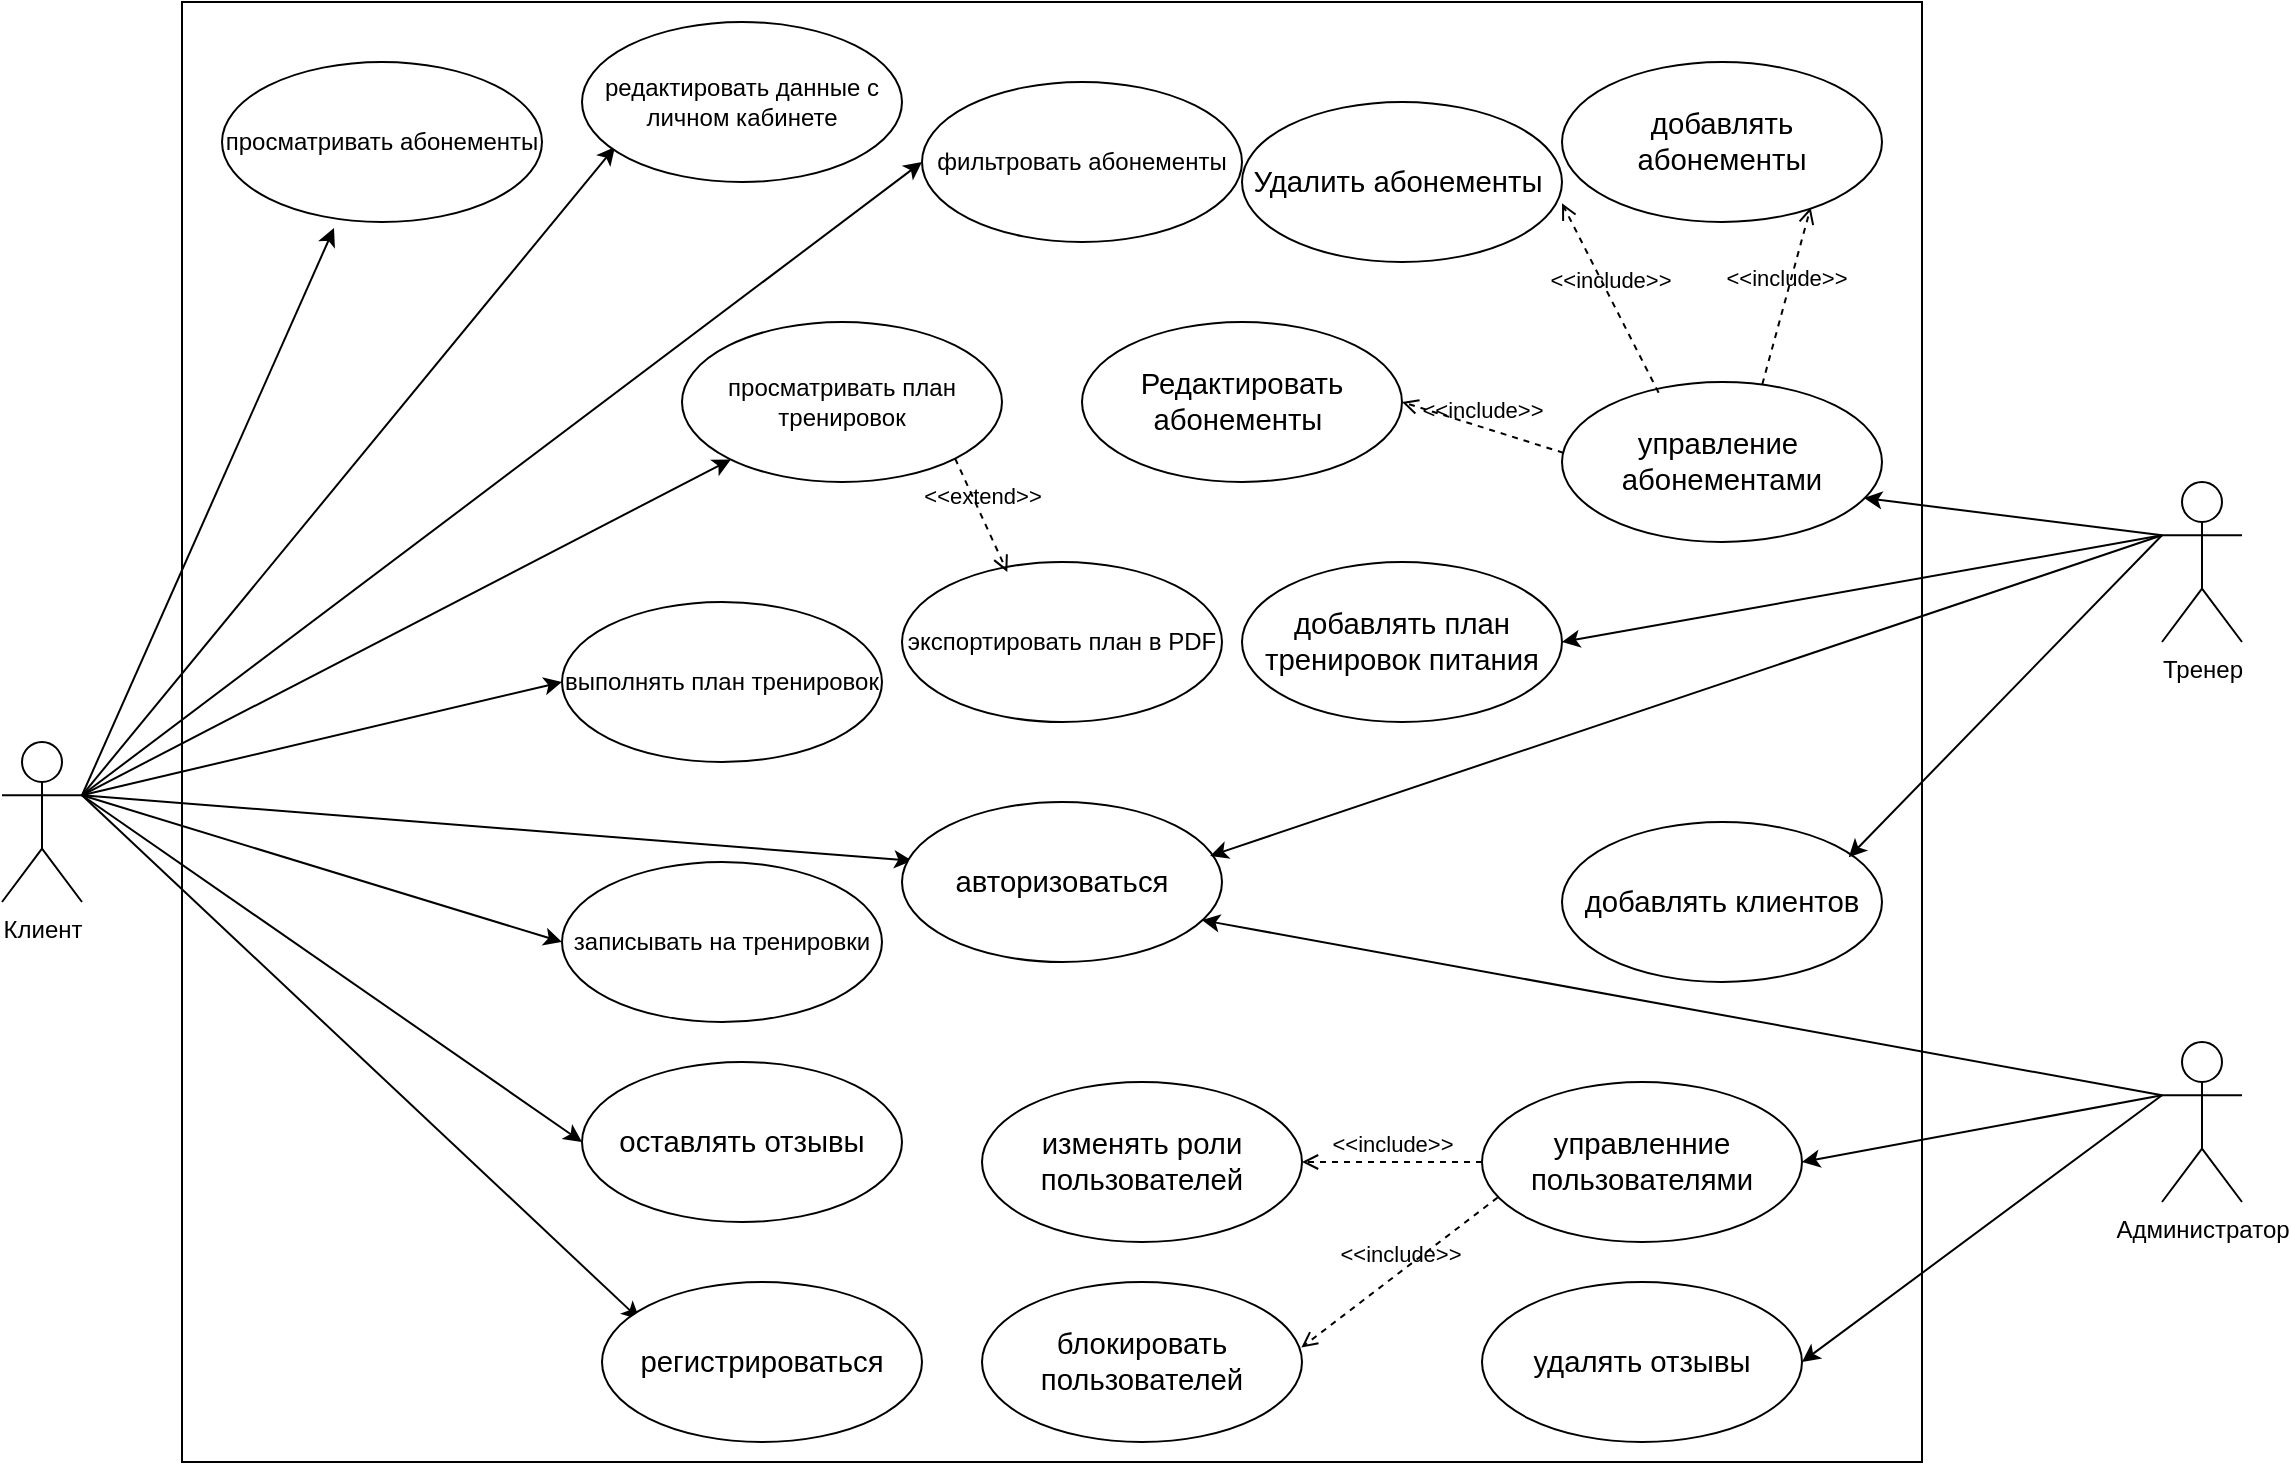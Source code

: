 <mxfile version="27.0.2" pages="4">
  <diagram name="использование" id="gU5_sWGHKWtG-pdAfn0e">
    <mxGraphModel dx="826" dy="-54" grid="1" gridSize="10" guides="1" tooltips="1" connect="1" arrows="1" fold="1" page="0" pageScale="1" pageWidth="827" pageHeight="1169" math="0" shadow="0">
      <root>
        <mxCell id="0" />
        <mxCell id="1" parent="0" />
        <mxCell id="9z4CYQN5zjKrBTdGZNif-77" value="" style="rounded=0;whiteSpace=wrap;html=1;fillColor=none;" parent="1" vertex="1">
          <mxGeometry x="830" y="880" width="870" height="730" as="geometry" />
        </mxCell>
        <mxCell id="9z4CYQN5zjKrBTdGZNif-24" style="rounded=0;orthogonalLoop=1;jettySize=auto;html=1;exitX=1;exitY=0.333;exitDx=0;exitDy=0;exitPerimeter=0;entryX=0.118;entryY=0.235;entryDx=0;entryDy=0;entryPerimeter=0;" parent="1" source="9z4CYQN5zjKrBTdGZNif-29" target="9z4CYQN5zjKrBTdGZNif-30" edge="1">
          <mxGeometry relative="1" as="geometry" />
        </mxCell>
        <mxCell id="9z4CYQN5zjKrBTdGZNif-25" style="edgeStyle=none;rounded=0;orthogonalLoop=1;jettySize=auto;html=1;exitX=1;exitY=0.333;exitDx=0;exitDy=0;exitPerimeter=0;entryX=0.032;entryY=0.367;entryDx=0;entryDy=0;entryPerimeter=0;" parent="1" source="9z4CYQN5zjKrBTdGZNif-29" target="9z4CYQN5zjKrBTdGZNif-31" edge="1">
          <mxGeometry relative="1" as="geometry" />
        </mxCell>
        <mxCell id="9z4CYQN5zjKrBTdGZNif-26" style="edgeStyle=none;rounded=0;orthogonalLoop=1;jettySize=auto;html=1;exitX=1;exitY=0.333;exitDx=0;exitDy=0;exitPerimeter=0;entryX=0;entryY=0.5;entryDx=0;entryDy=0;" parent="1" source="9z4CYQN5zjKrBTdGZNif-29" target="9z4CYQN5zjKrBTdGZNif-35" edge="1">
          <mxGeometry relative="1" as="geometry" />
        </mxCell>
        <mxCell id="9z4CYQN5zjKrBTdGZNif-27" style="edgeStyle=none;rounded=0;orthogonalLoop=1;jettySize=auto;html=1;exitX=1;exitY=0.333;exitDx=0;exitDy=0;exitPerimeter=0;entryX=0;entryY=0.5;entryDx=0;entryDy=0;" parent="1" source="9z4CYQN5zjKrBTdGZNif-29" target="9z4CYQN5zjKrBTdGZNif-34" edge="1">
          <mxGeometry relative="1" as="geometry" />
        </mxCell>
        <mxCell id="9z4CYQN5zjKrBTdGZNif-28" style="edgeStyle=none;rounded=0;orthogonalLoop=1;jettySize=auto;html=1;exitX=1;exitY=0.333;exitDx=0;exitDy=0;exitPerimeter=0;" parent="1" source="9z4CYQN5zjKrBTdGZNif-29" target="9z4CYQN5zjKrBTdGZNif-33" edge="1">
          <mxGeometry relative="1" as="geometry" />
        </mxCell>
        <mxCell id="9z4CYQN5zjKrBTdGZNif-29" value="Клиент" style="shape=umlActor;verticalLabelPosition=bottom;verticalAlign=top;html=1;outlineConnect=0;" parent="1" vertex="1">
          <mxGeometry x="740" y="1250" width="40" height="80" as="geometry" />
        </mxCell>
        <mxCell id="9z4CYQN5zjKrBTdGZNif-30" value="&lt;span style=&quot;font-size:11.0pt;line-height:&lt;br/&gt;107%;font-family:&amp;quot;Calibri&amp;quot;,sans-serif;mso-ascii-theme-font:minor-latin;&lt;br/&gt;mso-fareast-font-family:Calibri;mso-fareast-theme-font:minor-latin;mso-hansi-theme-font:&lt;br/&gt;minor-latin;mso-bidi-font-family:&amp;quot;Times New Roman&amp;quot;;mso-bidi-theme-font:minor-bidi;&lt;br/&gt;mso-font-kerning:0pt;mso-ligatures:none;mso-ansi-language:RU;mso-fareast-language:&lt;br/&gt;EN-US;mso-bidi-language:AR-SA&quot; lang=&quot;RU&quot;&gt;регистрироваться&lt;/span&gt;" style="ellipse;whiteSpace=wrap;html=1;" parent="1" vertex="1">
          <mxGeometry x="1040" y="1520" width="160" height="80" as="geometry" />
        </mxCell>
        <mxCell id="9z4CYQN5zjKrBTdGZNif-31" value="&lt;span style=&quot;font-size:11.0pt;line-height:&lt;br/&gt;107%;font-family:&amp;quot;Calibri&amp;quot;,sans-serif;mso-ascii-theme-font:minor-latin;&lt;br/&gt;mso-fareast-font-family:Calibri;mso-fareast-theme-font:minor-latin;mso-hansi-theme-font:&lt;br/&gt;minor-latin;mso-bidi-font-family:&amp;quot;Times New Roman&amp;quot;;mso-bidi-theme-font:minor-bidi;&lt;br/&gt;mso-font-kerning:0pt;mso-ligatures:none;mso-ansi-language:RU;mso-fareast-language:&lt;br/&gt;EN-US;mso-bidi-language:AR-SA&quot; lang=&quot;RU&quot;&gt;авторизоваться&lt;/span&gt;" style="ellipse;whiteSpace=wrap;html=1;" parent="1" vertex="1">
          <mxGeometry x="1190" y="1280" width="160" height="80" as="geometry" />
        </mxCell>
        <mxCell id="9z4CYQN5zjKrBTdGZNif-32" value="просматривать абонементы" style="ellipse;whiteSpace=wrap;html=1;" parent="1" vertex="1">
          <mxGeometry x="850" y="910" width="160" height="80" as="geometry" />
        </mxCell>
        <mxCell id="9z4CYQN5zjKrBTdGZNif-33" value="просматривать план тренировок" style="ellipse;whiteSpace=wrap;html=1;" parent="1" vertex="1">
          <mxGeometry x="1080" y="1040" width="160" height="80" as="geometry" />
        </mxCell>
        <mxCell id="9z4CYQN5zjKrBTdGZNif-34" value="выполнять план тренировок" style="ellipse;whiteSpace=wrap;html=1;" parent="1" vertex="1">
          <mxGeometry x="1020" y="1180" width="160" height="80" as="geometry" />
        </mxCell>
        <mxCell id="9z4CYQN5zjKrBTdGZNif-35" value="записывать на тренировки" style="ellipse;whiteSpace=wrap;html=1;" parent="1" vertex="1">
          <mxGeometry x="1020" y="1310" width="160" height="80" as="geometry" />
        </mxCell>
        <mxCell id="9z4CYQN5zjKrBTdGZNif-36" value="" style="edgeStyle=none;rounded=0;orthogonalLoop=1;jettySize=auto;html=1;exitX=1;exitY=0.333;exitDx=0;exitDy=0;exitPerimeter=0;entryX=0.35;entryY=1.038;entryDx=0;entryDy=0;entryPerimeter=0;" parent="1" source="9z4CYQN5zjKrBTdGZNif-29" target="9z4CYQN5zjKrBTdGZNif-32" edge="1">
          <mxGeometry relative="1" as="geometry">
            <mxPoint x="860" y="1147" as="sourcePoint" />
            <mxPoint x="1391" y="1060" as="targetPoint" />
          </mxGeometry>
        </mxCell>
        <mxCell id="9z4CYQN5zjKrBTdGZNif-40" style="edgeStyle=none;rounded=0;orthogonalLoop=1;jettySize=auto;html=1;exitX=1;exitY=0.333;exitDx=0;exitDy=0;exitPerimeter=0;entryX=0;entryY=0.5;entryDx=0;entryDy=0;" parent="1" source="9z4CYQN5zjKrBTdGZNif-29" target="9z4CYQN5zjKrBTdGZNif-44" edge="1">
          <mxGeometry relative="1" as="geometry">
            <mxPoint x="860" y="1147" as="sourcePoint" />
          </mxGeometry>
        </mxCell>
        <mxCell id="9z4CYQN5zjKrBTdGZNif-44" value="&lt;span style=&quot;font-size:11.0pt;line-height:&lt;br/&gt;107%;font-family:&amp;quot;Calibri&amp;quot;,sans-serif;mso-ascii-theme-font:minor-latin;&lt;br/&gt;mso-fareast-font-family:Calibri;mso-fareast-theme-font:minor-latin;mso-hansi-theme-font:&lt;br/&gt;minor-latin;mso-bidi-font-family:&amp;quot;Times New Roman&amp;quot;;mso-bidi-theme-font:minor-bidi;&lt;br/&gt;mso-font-kerning:0pt;mso-ligatures:none;mso-ansi-language:RU;mso-fareast-language:&lt;br/&gt;EN-US;mso-bidi-language:AR-SA&quot; lang=&quot;RU&quot;&gt;оставлять отзывы&lt;/span&gt;" style="ellipse;whiteSpace=wrap;html=1;" parent="1" vertex="1">
          <mxGeometry x="1030" y="1410" width="160" height="80" as="geometry" />
        </mxCell>
        <mxCell id="9z4CYQN5zjKrBTdGZNif-47" value="фильтровать абонементы" style="ellipse;whiteSpace=wrap;html=1;" parent="1" vertex="1">
          <mxGeometry x="1200" y="920" width="160" height="80" as="geometry" />
        </mxCell>
        <mxCell id="9z4CYQN5zjKrBTdGZNif-48" value="" style="edgeStyle=none;rounded=0;orthogonalLoop=1;jettySize=auto;html=1;entryX=0;entryY=0.5;entryDx=0;entryDy=0;exitX=1;exitY=0.333;exitDx=0;exitDy=0;exitPerimeter=0;" parent="1" source="9z4CYQN5zjKrBTdGZNif-29" target="9z4CYQN5zjKrBTdGZNif-47" edge="1">
          <mxGeometry relative="1" as="geometry">
            <mxPoint x="790" y="1110" as="sourcePoint" />
            <mxPoint x="1391" y="1060" as="targetPoint" />
          </mxGeometry>
        </mxCell>
        <mxCell id="9z4CYQN5zjKrBTdGZNif-52" value="" style="edgeStyle=none;rounded=0;orthogonalLoop=1;jettySize=auto;html=1;entryX=0.103;entryY=0.781;entryDx=0;entryDy=0;exitX=1;exitY=0.333;exitDx=0;exitDy=0;exitPerimeter=0;entryPerimeter=0;" parent="1" source="9z4CYQN5zjKrBTdGZNif-29" target="9z4CYQN5zjKrBTdGZNif-53" edge="1">
          <mxGeometry relative="1" as="geometry">
            <mxPoint x="790" y="1110" as="sourcePoint" />
            <mxPoint x="1180" y="1370" as="targetPoint" />
          </mxGeometry>
        </mxCell>
        <mxCell id="9z4CYQN5zjKrBTdGZNif-53" value="редактировать данные с личном кабинете" style="ellipse;whiteSpace=wrap;html=1;" parent="1" vertex="1">
          <mxGeometry x="1030" y="890" width="160" height="80" as="geometry" />
        </mxCell>
        <mxCell id="-gEA4kKyqDbF77y-FPu--26" style="rounded=0;orthogonalLoop=1;jettySize=auto;html=1;exitX=0;exitY=0.333;exitDx=0;exitDy=0;exitPerimeter=0;entryX=1;entryY=0.5;entryDx=0;entryDy=0;" parent="1" source="9z4CYQN5zjKrBTdGZNif-59" target="-gEA4kKyqDbF77y-FPu--25" edge="1">
          <mxGeometry relative="1" as="geometry" />
        </mxCell>
        <mxCell id="9z4CYQN5zjKrBTdGZNif-59" value="Администратор" style="shape=umlActor;verticalLabelPosition=bottom;verticalAlign=top;html=1;outlineConnect=0;" parent="1" vertex="1">
          <mxGeometry x="1820" y="1400" width="40" height="80" as="geometry" />
        </mxCell>
        <mxCell id="9z4CYQN5zjKrBTdGZNif-62" value="&lt;font face=&quot;Calibri, sans-serif&quot;&gt;&lt;span style=&quot;font-size: 14.667px;&quot;&gt;блокировать пользователей&lt;/span&gt;&lt;/font&gt;" style="ellipse;whiteSpace=wrap;html=1;" parent="1" vertex="1">
          <mxGeometry x="1230" y="1520" width="160" height="80" as="geometry" />
        </mxCell>
        <mxCell id="9z4CYQN5zjKrBTdGZNif-75" style="rounded=0;orthogonalLoop=1;jettySize=auto;html=1;exitX=0;exitY=0.333;exitDx=0;exitDy=0;exitPerimeter=0;entryX=1;entryY=0.5;entryDx=0;entryDy=0;" parent="1" source="9z4CYQN5zjKrBTdGZNif-59" target="9z4CYQN5zjKrBTdGZNif-76" edge="1">
          <mxGeometry relative="1" as="geometry">
            <mxPoint x="530" y="1567" as="sourcePoint" />
          </mxGeometry>
        </mxCell>
        <mxCell id="9z4CYQN5zjKrBTdGZNif-76" value="&lt;font face=&quot;Calibri, sans-serif&quot;&gt;&lt;span style=&quot;font-size: 14.667px;&quot;&gt;удалять отзывы&lt;/span&gt;&lt;/font&gt;" style="ellipse;whiteSpace=wrap;html=1;" parent="1" vertex="1">
          <mxGeometry x="1480" y="1520" width="160" height="80" as="geometry" />
        </mxCell>
        <mxCell id="9z4CYQN5zjKrBTdGZNif-93" value="Тренер" style="shape=umlActor;verticalLabelPosition=bottom;verticalAlign=top;html=1;outlineConnect=0;" parent="1" vertex="1">
          <mxGeometry x="1820" y="1120" width="40" height="80" as="geometry" />
        </mxCell>
        <mxCell id="9z4CYQN5zjKrBTdGZNif-94" value="&lt;span style=&quot;font-size:11.0pt;line-height:&lt;br/&gt;107%;font-family:&amp;quot;Calibri&amp;quot;,sans-serif;mso-ascii-theme-font:minor-latin;&lt;br/&gt;mso-fareast-font-family:Calibri;mso-fareast-theme-font:minor-latin;mso-hansi-theme-font:&lt;br/&gt;minor-latin;mso-bidi-font-family:&amp;quot;Times New Roman&amp;quot;;mso-bidi-theme-font:minor-bidi;&lt;br/&gt;background:yellow;mso-highlight:yellow;mso-font-kerning:0pt;mso-ligatures:none;&lt;br/&gt;mso-ansi-language:RU;mso-fareast-language:EN-US;mso-bidi-language:AR-SA&quot; lang=&quot;RU&quot;&gt;Редактировать абонементы&amp;nbsp;&lt;/span&gt;" style="ellipse;whiteSpace=wrap;html=1;" parent="1" vertex="1">
          <mxGeometry x="1280" y="1040" width="160" height="80" as="geometry" />
        </mxCell>
        <mxCell id="9z4CYQN5zjKrBTdGZNif-95" value="&lt;font face=&quot;Calibri, sans-serif&quot;&gt;&lt;span style=&quot;font-size: 14.667px;&quot;&gt;добавлять абонементы&lt;/span&gt;&lt;/font&gt;" style="ellipse;whiteSpace=wrap;html=1;" parent="1" vertex="1">
          <mxGeometry x="1520" y="910" width="160" height="80" as="geometry" />
        </mxCell>
        <mxCell id="9z4CYQN5zjKrBTdGZNif-96" value="&lt;font face=&quot;Calibri, sans-serif&quot;&gt;&lt;span style=&quot;font-size: 14.667px;&quot;&gt;добавлять план тренировок питания&lt;/span&gt;&lt;/font&gt;" style="ellipse;whiteSpace=wrap;html=1;" parent="1" vertex="1">
          <mxGeometry x="1360" y="1160" width="160" height="80" as="geometry" />
        </mxCell>
        <mxCell id="9z4CYQN5zjKrBTdGZNif-98" value="&lt;font face=&quot;Calibri, sans-serif&quot;&gt;&lt;span style=&quot;font-size: 14.667px;&quot;&gt;Удалить абонементы&amp;nbsp;&lt;/span&gt;&lt;/font&gt;" style="ellipse;whiteSpace=wrap;html=1;" parent="1" vertex="1">
          <mxGeometry x="1360" y="930" width="160" height="80" as="geometry" />
        </mxCell>
        <mxCell id="9z4CYQN5zjKrBTdGZNif-100" style="rounded=0;orthogonalLoop=1;jettySize=auto;html=1;exitX=0;exitY=0.333;exitDx=0;exitDy=0;exitPerimeter=0;entryX=1;entryY=0.5;entryDx=0;entryDy=0;" parent="1" source="9z4CYQN5zjKrBTdGZNif-93" target="9z4CYQN5zjKrBTdGZNif-96" edge="1">
          <mxGeometry relative="1" as="geometry">
            <mxPoint x="560" y="1337" as="sourcePoint" />
          </mxGeometry>
        </mxCell>
        <mxCell id="9z4CYQN5zjKrBTdGZNif-101" value="&lt;font face=&quot;Calibri, sans-serif&quot;&gt;&lt;span style=&quot;font-size: 14.667px;&quot;&gt;добавлять клиентов&lt;/span&gt;&lt;/font&gt;" style="ellipse;whiteSpace=wrap;html=1;" parent="1" vertex="1">
          <mxGeometry x="1520" y="1290" width="160" height="80" as="geometry" />
        </mxCell>
        <mxCell id="9z4CYQN5zjKrBTdGZNif-102" style="rounded=0;orthogonalLoop=1;jettySize=auto;html=1;entryX=0.963;entryY=0.337;entryDx=0;entryDy=0;entryPerimeter=0;exitX=0;exitY=0.333;exitDx=0;exitDy=0;exitPerimeter=0;" parent="1" source="9z4CYQN5zjKrBTdGZNif-93" target="9z4CYQN5zjKrBTdGZNif-31" edge="1">
          <mxGeometry relative="1" as="geometry">
            <mxPoint x="1560" y="1290" as="sourcePoint" />
            <mxPoint x="1450" y="1323" as="targetPoint" />
          </mxGeometry>
        </mxCell>
        <mxCell id="-gEA4kKyqDbF77y-FPu--6" value="&lt;font face=&quot;Calibri, sans-serif&quot;&gt;&lt;span style=&quot;font-size: 14.667px;&quot;&gt;управление&amp;nbsp;&lt;/span&gt;&lt;/font&gt;&lt;div&gt;&lt;font face=&quot;Calibri, sans-serif&quot;&gt;&lt;span style=&quot;font-size: 14.667px;&quot;&gt;абонементами&lt;/span&gt;&lt;/font&gt;&lt;/div&gt;" style="ellipse;whiteSpace=wrap;html=1;" parent="1" vertex="1">
          <mxGeometry x="1520" y="1070" width="160" height="80" as="geometry" />
        </mxCell>
        <mxCell id="-gEA4kKyqDbF77y-FPu--19" value="&amp;lt;&amp;lt;include&amp;gt;&amp;gt;" style="html=1;verticalAlign=bottom;labelBackgroundColor=none;endArrow=open;endFill=0;dashed=1;rounded=0;exitX=0.626;exitY=0.014;exitDx=0;exitDy=0;entryX=0.777;entryY=0.91;entryDx=0;entryDy=0;entryPerimeter=0;exitPerimeter=0;" parent="1" source="-gEA4kKyqDbF77y-FPu--6" target="9z4CYQN5zjKrBTdGZNif-95" edge="1">
          <mxGeometry width="160" relative="1" as="geometry">
            <mxPoint x="1430" y="1030" as="sourcePoint" />
            <mxPoint x="1590" y="1030" as="targetPoint" />
          </mxGeometry>
        </mxCell>
        <mxCell id="-gEA4kKyqDbF77y-FPu--20" value="&amp;lt;&amp;lt;include&amp;gt;&amp;gt;" style="html=1;verticalAlign=bottom;labelBackgroundColor=none;endArrow=open;endFill=0;dashed=1;rounded=0;exitX=0.302;exitY=0.067;exitDx=0;exitDy=0;entryX=1;entryY=0.633;entryDx=0;entryDy=0;entryPerimeter=0;exitPerimeter=0;" parent="1" source="-gEA4kKyqDbF77y-FPu--6" target="9z4CYQN5zjKrBTdGZNif-98" edge="1">
          <mxGeometry width="160" relative="1" as="geometry">
            <mxPoint x="1529" y="1099" as="sourcePoint" />
            <mxPoint x="1430" y="1020" as="targetPoint" />
          </mxGeometry>
        </mxCell>
        <mxCell id="-gEA4kKyqDbF77y-FPu--21" value="&amp;lt;&amp;lt;include&amp;gt;&amp;gt;" style="html=1;verticalAlign=bottom;labelBackgroundColor=none;endArrow=open;endFill=0;dashed=1;rounded=0;exitX=0.005;exitY=0.443;exitDx=0;exitDy=0;entryX=1;entryY=0.5;entryDx=0;entryDy=0;exitPerimeter=0;" parent="1" source="-gEA4kKyqDbF77y-FPu--6" target="9z4CYQN5zjKrBTdGZNif-94" edge="1">
          <mxGeometry width="160" relative="1" as="geometry">
            <mxPoint x="1532" y="1113" as="sourcePoint" />
            <mxPoint x="1390" y="1061" as="targetPoint" />
          </mxGeometry>
        </mxCell>
        <mxCell id="-gEA4kKyqDbF77y-FPu--22" style="rounded=0;orthogonalLoop=1;jettySize=auto;html=1;exitX=0;exitY=0.333;exitDx=0;exitDy=0;exitPerimeter=0;entryX=0.944;entryY=0.725;entryDx=0;entryDy=0;entryPerimeter=0;" parent="1" source="9z4CYQN5zjKrBTdGZNif-93" target="-gEA4kKyqDbF77y-FPu--6" edge="1">
          <mxGeometry relative="1" as="geometry" />
        </mxCell>
        <mxCell id="-gEA4kKyqDbF77y-FPu--23" style="rounded=0;orthogonalLoop=1;jettySize=auto;html=1;exitX=0;exitY=0.333;exitDx=0;exitDy=0;exitPerimeter=0;entryX=0.896;entryY=0.221;entryDx=0;entryDy=0;entryPerimeter=0;" parent="1" source="9z4CYQN5zjKrBTdGZNif-93" target="9z4CYQN5zjKrBTdGZNif-101" edge="1">
          <mxGeometry relative="1" as="geometry" />
        </mxCell>
        <mxCell id="-gEA4kKyqDbF77y-FPu--24" style="rounded=0;orthogonalLoop=1;jettySize=auto;html=1;exitX=0;exitY=0.333;exitDx=0;exitDy=0;exitPerimeter=0;entryX=0.937;entryY=0.738;entryDx=0;entryDy=0;entryPerimeter=0;" parent="1" source="9z4CYQN5zjKrBTdGZNif-59" target="9z4CYQN5zjKrBTdGZNif-31" edge="1">
          <mxGeometry relative="1" as="geometry" />
        </mxCell>
        <mxCell id="-gEA4kKyqDbF77y-FPu--25" value="&lt;font face=&quot;Calibri, sans-serif&quot;&gt;&lt;span style=&quot;font-size: 14.667px;&quot;&gt;управленние пользователями&lt;/span&gt;&lt;/font&gt;" style="ellipse;whiteSpace=wrap;html=1;" parent="1" vertex="1">
          <mxGeometry x="1480" y="1420" width="160" height="80" as="geometry" />
        </mxCell>
        <mxCell id="-gEA4kKyqDbF77y-FPu--28" value="&lt;font face=&quot;Calibri, sans-serif&quot;&gt;&lt;span style=&quot;font-size: 14.667px;&quot;&gt;изменять роли пользователей&lt;/span&gt;&lt;/font&gt;" style="ellipse;whiteSpace=wrap;html=1;" parent="1" vertex="1">
          <mxGeometry x="1230" y="1420" width="160" height="80" as="geometry" />
        </mxCell>
        <mxCell id="-gEA4kKyqDbF77y-FPu--30" value="&amp;lt;&amp;lt;include&amp;gt;&amp;gt;" style="html=1;verticalAlign=bottom;labelBackgroundColor=none;endArrow=open;endFill=0;dashed=1;rounded=0;exitX=0;exitY=0.5;exitDx=0;exitDy=0;entryX=1;entryY=0.5;entryDx=0;entryDy=0;" parent="1" source="-gEA4kKyqDbF77y-FPu--25" target="-gEA4kKyqDbF77y-FPu--28" edge="1">
          <mxGeometry width="160" relative="1" as="geometry">
            <mxPoint x="1450" y="1420" as="sourcePoint" />
            <mxPoint x="1610" y="1420" as="targetPoint" />
          </mxGeometry>
        </mxCell>
        <mxCell id="-gEA4kKyqDbF77y-FPu--31" value="&amp;lt;&amp;lt;include&amp;gt;&amp;gt;" style="html=1;verticalAlign=bottom;labelBackgroundColor=none;endArrow=open;endFill=0;dashed=1;rounded=0;entryX=0.998;entryY=0.41;entryDx=0;entryDy=0;entryPerimeter=0;exitX=0.049;exitY=0.722;exitDx=0;exitDy=0;exitPerimeter=0;" parent="1" source="-gEA4kKyqDbF77y-FPu--25" target="9z4CYQN5zjKrBTdGZNif-62" edge="1">
          <mxGeometry width="160" relative="1" as="geometry">
            <mxPoint x="1450" y="1420" as="sourcePoint" />
            <mxPoint x="1610" y="1420" as="targetPoint" />
          </mxGeometry>
        </mxCell>
        <mxCell id="-gEA4kKyqDbF77y-FPu--33" value="экспортировать план в PDF" style="ellipse;whiteSpace=wrap;html=1;" parent="1" vertex="1">
          <mxGeometry x="1190" y="1160" width="160" height="80" as="geometry" />
        </mxCell>
        <mxCell id="-gEA4kKyqDbF77y-FPu--34" value="&amp;lt;&amp;lt;extend&amp;gt;&amp;gt;" style="html=1;verticalAlign=bottom;labelBackgroundColor=none;endArrow=open;endFill=0;dashed=1;rounded=0;entryX=0.329;entryY=0.062;entryDx=0;entryDy=0;exitX=1;exitY=1;exitDx=0;exitDy=0;entryPerimeter=0;" parent="1" source="9z4CYQN5zjKrBTdGZNif-33" target="-gEA4kKyqDbF77y-FPu--33" edge="1">
          <mxGeometry width="160" relative="1" as="geometry">
            <mxPoint x="1130" y="1040" as="sourcePoint" />
            <mxPoint x="1290" y="1040" as="targetPoint" />
          </mxGeometry>
        </mxCell>
      </root>
    </mxGraphModel>
  </diagram>
  <diagram id="6IVXUTwrtnkHxcC4hNy8" name="классов ViewModel">
    <mxGraphModel dx="903" dy="-807" grid="0" gridSize="10" guides="1" tooltips="1" connect="1" arrows="1" fold="1" page="0" pageScale="1" pageWidth="827" pageHeight="1169" math="0" shadow="0">
      <root>
        <mxCell id="0" />
        <mxCell id="1" parent="0" />
        <mxCell id="cJg6R2QU0ELoJR-tyn92-19" value="AddSubscriptionVM" style="swimlane;fontStyle=1;align=center;verticalAlign=top;childLayout=stackLayout;horizontal=1;startSize=26;horizontalStack=0;resizeParent=1;resizeLast=0;collapsible=1;marginBottom=0;rounded=0;shadow=0;strokeWidth=1;" parent="1" vertex="1">
          <mxGeometry x="648" y="2154" width="291" height="240" as="geometry">
            <mxRectangle x="230" y="140" width="160" height="26" as="alternateBounds" />
          </mxGeometry>
        </mxCell>
        <mxCell id="cJg6R2QU0ELoJR-tyn92-20" value="- _name: string&#xa;- _description: string&#xa;- _price: string&#xa;- _imagePath: string&#xa;- _duration: string&#xa;- _subscriptionType: string&#xa;- _subscriptionService: SubscriptionService&#xa;- _disposed: bool" style="text;align=left;verticalAlign=top;spacingLeft=4;spacingRight=4;overflow=hidden;rotatable=0;points=[[0,0.5],[1,0.5]];portConstraint=eastwest;rounded=0;shadow=0;html=0;" parent="cJg6R2QU0ELoJR-tyn92-19" vertex="1">
          <mxGeometry y="26" width="291" height="128" as="geometry" />
        </mxCell>
        <mxCell id="cJg6R2QU0ELoJR-tyn92-21" value="- AddSubscriptionVM()&#xa;- CanExecuteSaveCommand(): bool&#xa;- ExecuteSaveCommand()&#xa;- ExecuteCancelCommand()&#xa;- ExecuteSelectImageCommand()" style="text;align=left;verticalAlign=top;spacingLeft=4;spacingRight=4;overflow=hidden;rotatable=0;points=[[0,0.5],[1,0.5]];portConstraint=eastwest;rounded=0;shadow=0;html=0;" parent="cJg6R2QU0ELoJR-tyn92-19" vertex="1">
          <mxGeometry y="154" width="291" height="83" as="geometry" />
        </mxCell>
        <mxCell id="cJg6R2QU0ELoJR-tyn92-41" value="" style="endArrow=none;html=1;rounded=0;entryX=0.996;entryY=0.995;entryDx=0;entryDy=0;entryPerimeter=0;exitX=-0.001;exitY=0.996;exitDx=0;exitDy=0;exitPerimeter=0;" parent="cJg6R2QU0ELoJR-tyn92-19" source="cJg6R2QU0ELoJR-tyn92-20" target="cJg6R2QU0ELoJR-tyn92-20" edge="1">
          <mxGeometry width="50" height="50" relative="1" as="geometry">
            <mxPoint x="2" y="388" as="sourcePoint" />
            <mxPoint x="292" y="389" as="targetPoint" />
          </mxGeometry>
        </mxCell>
        <mxCell id="hnAyJhJV90OyA6ZswWrU-1" value="AdminPanelViewModel" style="swimlane;fontStyle=1;align=center;verticalAlign=top;childLayout=stackLayout;horizontal=1;startSize=26;horizontalStack=0;resizeParent=1;resizeLast=0;collapsible=1;marginBottom=0;rounded=0;shadow=0;strokeWidth=1;" parent="1" vertex="1">
          <mxGeometry x="650" y="1832" width="291" height="311" as="geometry">
            <mxRectangle x="230" y="140" width="160" height="26" as="alternateBounds" />
          </mxGeometry>
        </mxCell>
        <mxCell id="hnAyJhJV90OyA6ZswWrU-2" value="- _context: AppDbContext&#xa;- _userService: UserService&#xa;- _backupService: DatabaseBackupService&#xa;- _isLoading: bool&#xa;- _usersTable: ObservableCollection&lt;User&gt;&#xa;- _selectedUser: User" style="text;align=left;verticalAlign=top;spacingLeft=4;spacingRight=4;overflow=hidden;rotatable=0;points=[[0,0.5],[1,0.5]];portConstraint=eastwest;rounded=0;shadow=0;html=0;" parent="hnAyJhJV90OyA6ZswWrU-1" vertex="1">
          <mxGeometry y="26" width="291" height="100" as="geometry" />
        </mxCell>
        <mxCell id="hnAyJhJV90OyA6ZswWrU-3" value="- AdminPanelViewModel()&#xa;- ExecuteExportToJsonCommand()&#xa;- ExecuteRefreshCommand()&#xa;- ChangeUserRole(user: User): bool&#xa;- ExecuteBlockUserCommand()&#xa;- ExecuteDeleteUserCommand()&#xa;- ExecuteAddUserCommand()&#xa;- LoadUsersData()&#xa;- IsLoginUnique(login: string): bool&#xa;- IsEmailUnique(email: string): bool&#xa;- SaveUserChanges(user: User): bool&#xa;- GetCurrentUser(): User" style="text;align=left;verticalAlign=top;spacingLeft=4;spacingRight=4;overflow=hidden;rotatable=0;points=[[0,0.5],[1,0.5]];portConstraint=eastwest;rounded=0;shadow=0;html=0;" parent="hnAyJhJV90OyA6ZswWrU-1" vertex="1">
          <mxGeometry y="126" width="291" height="185" as="geometry" />
        </mxCell>
        <mxCell id="hnAyJhJV90OyA6ZswWrU-4" value="" style="endArrow=none;html=1;rounded=0;entryX=0.996;entryY=0.995;entryDx=0;entryDy=0;entryPerimeter=0;exitX=-0.001;exitY=0.996;exitDx=0;exitDy=0;exitPerimeter=0;" parent="hnAyJhJV90OyA6ZswWrU-1" source="hnAyJhJV90OyA6ZswWrU-2" target="hnAyJhJV90OyA6ZswWrU-2" edge="1">
          <mxGeometry width="50" height="50" relative="1" as="geometry">
            <mxPoint x="2" y="388" as="sourcePoint" />
            <mxPoint x="292" y="389" as="targetPoint" />
          </mxGeometry>
        </mxCell>
        <mxCell id="hnAyJhJV90OyA6ZswWrU-5" value="ClientPlansDetailsViewModel" style="swimlane;fontStyle=1;align=center;verticalAlign=top;childLayout=stackLayout;horizontal=1;startSize=26;horizontalStack=0;resizeParent=1;resizeLast=0;collapsible=1;marginBottom=0;rounded=0;shadow=0;strokeWidth=1;" parent="1" vertex="1">
          <mxGeometry x="955" y="1832" width="295" height="662" as="geometry">
            <mxRectangle x="230" y="140" width="160" height="26" as="alternateBounds" />
          </mxGeometry>
        </mxCell>
        <mxCell id="hnAyJhJV90OyA6ZswWrU-6" value="- _workoutPlanService: WorkoutPlanService&#xa;- _nutritionPlanService: NutritionPlanService&#xa;- _userService: UserService&#xa;- _client: User&#xa;- _workoutPlans: ObservableCollection&lt;WorkoutPlan&gt;&#xa;- _nutritionPlans: ObservableCollection&lt;NutritionPlan&gt;&#xa;- _selectedWorkoutPlan: WorkoutPlan&#xa;- _selectedNutritionPlan: NutritionPlan&#xa;- _isLoading: bool&#xa;- _selectedTabIndex: int&#xa;- _newNutritionPlanTitle: string&#xa;- _newNutritionPlanDescription: string&#xa;- _newNutritionPlanStartDate: DateTime&#xa;- _newNutritionPlanEndDate: DateTime&#xa;- _newWorkoutPlanTitle: string&#xa;- _newWorkoutPlanDescription: string&#xa;- _newWorkoutPlanStartDate: DateTime&#xa;- _newWorkoutPlanEndDate: DateTime&#xa;- _isNutritionPlanEditMode: bool&#xa;- _isEditingExistingNutritionPlan: bool&#xa;- _isWorkoutPlanEditMode: bool&#xa;- _isEditingExistingWorkoutPlan: bool&#xa;- _currentDate: DateTime" style="text;align=left;verticalAlign=top;spacingLeft=4;spacingRight=4;overflow=hidden;rotatable=0;points=[[0,0.5],[1,0.5]];portConstraint=eastwest;rounded=0;shadow=0;html=0;" parent="hnAyJhJV90OyA6ZswWrU-5" vertex="1">
          <mxGeometry y="26" width="295" height="340" as="geometry" />
        </mxCell>
        <mxCell id="hnAyJhJV90OyA6ZswWrU-7" value="- ClientPlansDetailsViewModel(client: User)&#xa;- ResetNewNutritionPlanFields()&#xa;- ExecuteAddNutritionPlan()&#xa;- ExecuteEditNutritionPlan()&#xa;- ExecuteDeleteNutritionPlan()&#xa;- ExecuteSaveNutritionPlan()&#xa;- ExecuteCancelNutritionPlanEdit()&#xa;- CanExecuteEditNutritionPlan(): bool&#xa;- CanExecuteDeleteNutritionPlan(): bool&#xa;- CanExecuteSaveNutritionPlan(): bool&#xa;- LoadClientPlans()&#xa;- ExecuteAddWorkoutPlan()&#xa;- ExecuteEditWorkoutPlan()&#xa;- ExecuteDeleteWorkoutPlan()&#xa;- ExecuteSaveWorkoutPlan()&#xa;- ExecuteCancelWorkoutPlanEdit()&#xa;- CanExecuteEditWorkoutPlan(): bool&#xa;- CanExecuteDeleteWorkoutPlan(): bool&#xa;- CanExecuteSaveWorkoutPlan(): bool&#xa;- ResetNewWorkoutPlanFields()" style="text;align=left;verticalAlign=top;spacingLeft=4;spacingRight=4;overflow=hidden;rotatable=0;points=[[0,0.5],[1,0.5]];portConstraint=eastwest;rounded=0;shadow=0;html=0;" parent="hnAyJhJV90OyA6ZswWrU-5" vertex="1">
          <mxGeometry y="366" width="295" height="293" as="geometry" />
        </mxCell>
        <mxCell id="hnAyJhJV90OyA6ZswWrU-8" value="" style="endArrow=none;html=1;rounded=0;entryX=0.996;entryY=0.995;entryDx=0;entryDy=0;entryPerimeter=0;exitX=-0.001;exitY=0.996;exitDx=0;exitDy=0;exitPerimeter=0;" parent="hnAyJhJV90OyA6ZswWrU-5" source="hnAyJhJV90OyA6ZswWrU-6" target="hnAyJhJV90OyA6ZswWrU-6" edge="1">
          <mxGeometry width="50" height="50" relative="1" as="geometry">
            <mxPoint x="2" y="388" as="sourcePoint" />
            <mxPoint x="292" y="389" as="targetPoint" />
          </mxGeometry>
        </mxCell>
        <mxCell id="hnAyJhJV90OyA6ZswWrU-9" value="CoachClientsViewModel" style="swimlane;fontStyle=1;align=center;verticalAlign=top;childLayout=stackLayout;horizontal=1;startSize=26;horizontalStack=0;resizeParent=1;resizeLast=0;collapsible=1;marginBottom=0;rounded=0;shadow=0;strokeWidth=1;" parent="1" vertex="1">
          <mxGeometry x="1288" y="1832" width="291" height="374" as="geometry">
            <mxRectangle x="230" y="140" width="160" height="26" as="alternateBounds" />
          </mxGeometry>
        </mxCell>
        <mxCell id="hnAyJhJV90OyA6ZswWrU-10" value="- _userService: UserService&#xa;- _coachClientService: CoachClientService&#xa;- _currentCoach: User&#xa;- _clients: ObservableCollection&lt;User&gt;&#xa;- _availableClients: ObservableCollection&lt;User&gt;&#xa;- _selectedClient: User&#xa;- _selectedAvailableClient: User&#xa;- _selectedTabIndex: int&#xa;- _clientAssignmentDates: Dictionary&lt;int, DateTime&gt;&#xa;- _currentSortType: SortType" style="text;align=left;verticalAlign=top;spacingLeft=4;spacingRight=4;overflow=hidden;rotatable=0;points=[[0,0.5],[1,0.5]];portConstraint=eastwest;rounded=0;shadow=0;html=0;" parent="hnAyJhJV90OyA6ZswWrU-9" vertex="1">
          <mxGeometry y="26" width="291" height="160" as="geometry" />
        </mxCell>
        <mxCell id="hnAyJhJV90OyA6ZswWrU-11" value="- CoachClientsViewModel(coach: User)&#xa;- LoadClients()&#xa;- SortClients(clients: List&lt;User&gt;): List&lt;User&gt;&#xa;- SortClientsList(sortType: SortType)&#xa;- LoadAvailableClients()&#xa;- AddClientToCoach(client: User)&#xa;- RemoveClientFromCoach(client: User)&#xa;- ExecuteAddWorkoutPlan()&#xa;- ExecuteEditWorkoutPlan()&#xa;- ExecuteDeleteWorkoutPlan()&#xa;- ExecuteSaveWorkoutPlan()&#xa;- ExecuteCancelWorkoutPlanEdit()" style="text;align=left;verticalAlign=top;spacingLeft=4;spacingRight=4;overflow=hidden;rotatable=0;points=[[0,0.5],[1,0.5]];portConstraint=eastwest;rounded=0;shadow=0;html=0;" parent="hnAyJhJV90OyA6ZswWrU-9" vertex="1">
          <mxGeometry y="186" width="291" height="185" as="geometry" />
        </mxCell>
        <mxCell id="hnAyJhJV90OyA6ZswWrU-12" value="" style="endArrow=none;html=1;rounded=0;entryX=0.996;entryY=0.995;entryDx=0;entryDy=0;entryPerimeter=0;exitX=-0.001;exitY=0.996;exitDx=0;exitDy=0;exitPerimeter=0;" parent="hnAyJhJV90OyA6ZswWrU-9" source="hnAyJhJV90OyA6ZswWrU-10" target="hnAyJhJV90OyA6ZswWrU-10" edge="1">
          <mxGeometry width="50" height="50" relative="1" as="geometry">
            <mxPoint x="2" y="388" as="sourcePoint" />
            <mxPoint x="292" y="389" as="targetPoint" />
          </mxGeometry>
        </mxCell>
        <mxCell id="hnAyJhJV90OyA6ZswWrU-13" value="PersonalAccountVM" style="swimlane;fontStyle=1;align=center;verticalAlign=top;childLayout=stackLayout;horizontal=1;startSize=26;horizontalStack=0;resizeParent=1;resizeLast=0;collapsible=1;marginBottom=0;rounded=0;shadow=0;strokeWidth=1;" parent="1" vertex="1">
          <mxGeometry x="1655" y="1828" width="291" height="498" as="geometry">
            <mxRectangle x="230" y="140" width="160" height="26" as="alternateBounds" />
          </mxGeometry>
        </mxCell>
        <mxCell id="hnAyJhJV90OyA6ZswWrU-14" value="- _user: User&#xa;- _workoutPlanService: IWorkoutPlanService&#xa;- _nutritionPlanService: INutritionPlanService&#xa;- _originalUsername: string&#xa;- _originalEmail: string&#xa;- _originalPassword: string" style="text;align=left;verticalAlign=top;spacingLeft=4;spacingRight=4;overflow=hidden;rotatable=0;points=[[0,0.5],[1,0.5]];portConstraint=eastwest;rounded=0;shadow=0;html=0;" parent="hnAyJhJV90OyA6ZswWrU-13" vertex="1">
          <mxGeometry y="26" width="291" height="107" as="geometry" />
        </mxCell>
        <mxCell id="hnAyJhJV90OyA6ZswWrU-15" value="- PersonalAccountVM(user: User, workoutPlanService: &#xa;IWorkoutPlanService, nutritionPlanService: &#xa;INutritionPlanService)&#xa;- LoadWorkoutPlans()&#xa;- LoadNutritionPlans()&#xa;- LoadUserSubscriptions()&#xa;- ExecuteRefreshWorkoutPlans()&#xa;- ExecuteRefreshNutritionPlans()&#xa;- ExecuteRefreshSubscriptions()&#xa;- ExecuteCancelSubscription()&#xa;- ExecuteEdit()&#xa;- CanExecuteSave(): bool&#xa;- ExecuteSave()&#xa;- ValidateUsername(username: string): bool&#xa;- ValidateFullName(fullName: string): bool&#xa;- ExecuteCancel()&#xa;- ExecuteClose()&#xa;- CanExecuteChangePassword(): bool&#xa;- ExecuteChangePassword()&#xa;- ValidatePassword(password: string): bool&#xa;- ExecuteApplyLanguage()&#xa;- ExecuteApplyTheme()&#xa;- ClearPasswordFields()&#xa;- ExecuteMarkWorkoutPlanCompleted()&#xa;- ExecuteMarkNutritionPlanCompleted()" style="text;align=left;verticalAlign=top;spacingLeft=4;spacingRight=4;overflow=hidden;rotatable=0;points=[[0,0.5],[1,0.5]];portConstraint=eastwest;rounded=0;shadow=0;html=0;" parent="hnAyJhJV90OyA6ZswWrU-13" vertex="1">
          <mxGeometry y="133" width="291" height="361" as="geometry" />
        </mxCell>
        <mxCell id="hnAyJhJV90OyA6ZswWrU-16" value="" style="endArrow=none;html=1;rounded=0;exitX=0.012;exitY=0.967;exitDx=0;exitDy=0;exitPerimeter=0;" parent="hnAyJhJV90OyA6ZswWrU-13" source="hnAyJhJV90OyA6ZswWrU-14" edge="1">
          <mxGeometry width="50" height="50" relative="1" as="geometry">
            <mxPoint x="2" y="388" as="sourcePoint" />
            <mxPoint x="290" y="129" as="targetPoint" />
            <Array as="points">
              <mxPoint x="140" y="129" />
            </Array>
          </mxGeometry>
        </mxCell>
        <mxCell id="hnAyJhJV90OyA6ZswWrU-17" value="RegistrationVM" style="swimlane;fontStyle=1;align=center;verticalAlign=top;childLayout=stackLayout;horizontal=1;startSize=26;horizontalStack=0;resizeParent=1;resizeLast=0;collapsible=1;marginBottom=0;rounded=0;shadow=0;strokeWidth=1;" parent="1" vertex="1">
          <mxGeometry x="955" y="2498" width="322" height="308" as="geometry">
            <mxRectangle x="230" y="140" width="160" height="26" as="alternateBounds" />
          </mxGeometry>
        </mxCell>
        <mxCell id="hnAyJhJV90OyA6ZswWrU-18" value="- _login: string&#xa;- _password: string&#xa;- _fullname: string&#xa;- _email: string&#xa;- _regLogin: string&#xa;- _regPassword: string&#xa;- _confirmPassword: string&#xa;- _users: List&lt;User&gt;&#xa;- _userService: UserService&#xa;- _databaseConnectionService: &#xa;DatabaseConnectionService" style="text;align=left;verticalAlign=top;spacingLeft=4;spacingRight=4;overflow=hidden;rotatable=0;points=[[0,0.5],[1,0.5]];portConstraint=eastwest;rounded=0;shadow=0;html=0;" parent="hnAyJhJV90OyA6ZswWrU-17" vertex="1">
          <mxGeometry y="26" width="322" height="167" as="geometry" />
        </mxCell>
        <mxCell id="hnAyJhJV90OyA6ZswWrU-19" value="- RegistrationVM()&#xa;- LoadUsers(): List&lt;User&gt;&#xa;- ExecuteEnterCommand()&#xa;- ExecuteRegisterCommand()&#xa;- IsValid(input: string, pattern: string, errorKey: string): bool&#xa;- ShowWarning(messageKey: string, titleKey: string): void&#xa;- GetRoleNameInCurrentLanguage(role: UserRole): string" style="text;align=left;verticalAlign=top;spacingLeft=4;spacingRight=4;overflow=hidden;rotatable=0;points=[[0,0.5],[1,0.5]];portConstraint=eastwest;rounded=0;shadow=0;html=0;" parent="hnAyJhJV90OyA6ZswWrU-17" vertex="1">
          <mxGeometry y="193" width="322" height="112" as="geometry" />
        </mxCell>
        <mxCell id="hnAyJhJV90OyA6ZswWrU-20" value="" style="endArrow=none;html=1;rounded=0;entryX=0.996;entryY=0.995;entryDx=0;entryDy=0;entryPerimeter=0;exitX=-0.001;exitY=0.996;exitDx=0;exitDy=0;exitPerimeter=0;" parent="hnAyJhJV90OyA6ZswWrU-17" source="hnAyJhJV90OyA6ZswWrU-18" target="hnAyJhJV90OyA6ZswWrU-18" edge="1">
          <mxGeometry width="50" height="50" relative="1" as="geometry">
            <mxPoint x="2" y="388" as="sourcePoint" />
            <mxPoint x="292" y="389" as="targetPoint" />
          </mxGeometry>
        </mxCell>
        <mxCell id="hnAyJhJV90OyA6ZswWrU-21" value="SubscribeDialogViewModel" style="swimlane;fontStyle=1;align=center;verticalAlign=top;childLayout=stackLayout;horizontal=1;startSize=26;horizontalStack=0;resizeParent=1;resizeLast=0;collapsible=1;marginBottom=0;rounded=0;shadow=0;strokeWidth=1;" parent="1" vertex="1">
          <mxGeometry x="647" y="2609" width="291" height="200" as="geometry">
            <mxRectangle x="230" y="140" width="160" height="26" as="alternateBounds" />
          </mxGeometry>
        </mxCell>
        <mxCell id="hnAyJhJV90OyA6ZswWrU-22" value="- _fullName: string&#xa;- _email: string&#xa;- _subscriptionName: string&#xa;- _subscriptionPrice: decimal&#xa;- _subscriptionDuration: string&#xa;- _subscriptionId: int&#xa;- _hasUserData: bool" style="text;align=left;verticalAlign=top;spacingLeft=4;spacingRight=4;overflow=hidden;rotatable=0;points=[[0,0.5],[1,0.5]];portConstraint=eastwest;rounded=0;shadow=0;html=0;" parent="hnAyJhJV90OyA6ZswWrU-21" vertex="1">
          <mxGeometry y="26" width="291" height="114" as="geometry" />
        </mxCell>
        <mxCell id="hnAyJhJV90OyA6ZswWrU-23" value="- SubscribeDialogViewModel(subscription: &#xa;Subscription, currentUser: User)&#xa;- IsValidEmail(email: string): bool" style="text;align=left;verticalAlign=top;spacingLeft=4;spacingRight=4;overflow=hidden;rotatable=0;points=[[0,0.5],[1,0.5]];portConstraint=eastwest;rounded=0;shadow=0;html=0;" parent="hnAyJhJV90OyA6ZswWrU-21" vertex="1">
          <mxGeometry y="140" width="291" height="60" as="geometry" />
        </mxCell>
        <mxCell id="hnAyJhJV90OyA6ZswWrU-24" value="" style="endArrow=none;html=1;rounded=0;entryX=0.996;entryY=0.995;entryDx=0;entryDy=0;entryPerimeter=0;exitX=-0.001;exitY=0.996;exitDx=0;exitDy=0;exitPerimeter=0;" parent="hnAyJhJV90OyA6ZswWrU-21" source="hnAyJhJV90OyA6ZswWrU-22" target="hnAyJhJV90OyA6ZswWrU-22" edge="1">
          <mxGeometry width="50" height="50" relative="1" as="geometry">
            <mxPoint x="2" y="388" as="sourcePoint" />
            <mxPoint x="292" y="389" as="targetPoint" />
          </mxGeometry>
        </mxCell>
        <mxCell id="hnAyJhJV90OyA6ZswWrU-25" value="PersonalAccountVM" style="swimlane;fontStyle=1;align=center;verticalAlign=top;childLayout=stackLayout;horizontal=1;startSize=26;horizontalStack=0;resizeParent=1;resizeLast=0;collapsible=1;marginBottom=0;rounded=0;shadow=0;strokeWidth=1;" parent="1" vertex="1">
          <mxGeometry x="1655" y="2343" width="297" height="287" as="geometry">
            <mxRectangle x="230" y="140" width="160" height="26" as="alternateBounds" />
          </mxGeometry>
        </mxCell>
        <mxCell id="hnAyJhJV90OyA6ZswWrU-26" value="- _user: User&#xa;- _workoutPlanService: IWorkoutPlanService&#xa;- _nutritionPlanService: INutritionPlanService&#xa;- _originalUsername: string&#xa;- _originalEmail: string&#xa;- _originalPassword: string&#xa;- _isLoading: bool&#xa;- _hasSubscriptions: bool" style="text;align=left;verticalAlign=top;spacingLeft=4;spacingRight=4;overflow=hidden;rotatable=0;points=[[0,0.5],[1,0.5]];portConstraint=eastwest;rounded=0;shadow=0;html=0;" parent="hnAyJhJV90OyA6ZswWrU-25" vertex="1">
          <mxGeometry y="26" width="297" height="128" as="geometry" />
        </mxCell>
        <mxCell id="hnAyJhJV90OyA6ZswWrU-27" value="- PersonalAccountVM(user: User, workoutPlanService: &#xa;IWorkoutPlanService, nutritionPlanService: &#xa;INutritionPlanService)&#xa;- LoadWorkoutPlans()&#xa;- LoadNutritionPlans()&#xa;- LoadUserSubscriptions()&#xa;- ExecuteSave()&#xa;- ExecuteEdit()" style="text;align=left;verticalAlign=top;spacingLeft=4;spacingRight=4;overflow=hidden;rotatable=0;points=[[0,0.5],[1,0.5]];portConstraint=eastwest;rounded=0;shadow=0;html=0;" parent="hnAyJhJV90OyA6ZswWrU-25" vertex="1">
          <mxGeometry y="154" width="297" height="129" as="geometry" />
        </mxCell>
        <mxCell id="hnAyJhJV90OyA6ZswWrU-28" value="" style="endArrow=none;html=1;rounded=0;entryX=0.996;entryY=0.995;entryDx=0;entryDy=0;entryPerimeter=0;exitX=-0.001;exitY=0.996;exitDx=0;exitDy=0;exitPerimeter=0;" parent="hnAyJhJV90OyA6ZswWrU-25" source="hnAyJhJV90OyA6ZswWrU-26" target="hnAyJhJV90OyA6ZswWrU-26" edge="1">
          <mxGeometry width="50" height="50" relative="1" as="geometry">
            <mxPoint x="2" y="388" as="sourcePoint" />
            <mxPoint x="292" y="389" as="targetPoint" />
          </mxGeometry>
        </mxCell>
        <mxCell id="hnAyJhJV90OyA6ZswWrU-29" value="SubscriptionsVM" style="swimlane;fontStyle=1;align=center;verticalAlign=top;childLayout=stackLayout;horizontal=1;startSize=26;horizontalStack=0;resizeParent=1;resizeLast=0;collapsible=1;marginBottom=0;rounded=0;shadow=0;strokeWidth=1;" parent="1" vertex="1">
          <mxGeometry x="1294" y="2228" width="322" height="354" as="geometry">
            <mxRectangle x="230" y="140" width="160" height="26" as="alternateBounds" />
          </mxGeometry>
        </mxCell>
        <mxCell id="hnAyJhJV90OyA6ZswWrU-30" value="- _mainWindow: MainWindow&#xa;- _allSubscriptions: List&lt;Subscription&gt;&#xa;- _filteredSubscriptions: ObservableCollection&#xa;&lt;Subscription&gt;&#xa;- _subscriptionService: SubscriptionService&#xa;- _isFiltersApplied: bool&#xa;- _searchText: string&#xa;- _minCost: string&#xa;- _maxCost: string&#xa;- _selectedType: ComboBoxItem&#xa;- _selectedDuration: ComboBoxItem" style="text;align=left;verticalAlign=top;spacingLeft=4;spacingRight=4;overflow=hidden;rotatable=0;points=[[0,0.5],[1,0.5]];portConstraint=eastwest;rounded=0;shadow=0;html=0;" parent="hnAyJhJV90OyA6ZswWrU-29" vertex="1">
          <mxGeometry y="26" width="322" height="169" as="geometry" />
        </mxCell>
        <mxCell id="hnAyJhJV90OyA6ZswWrU-31" value="- SubscriptionsVM(MainWindow mainWindow, &#xa;List&lt;Subscription&gt; subscriptions)&#xa;- LoadAllSubscriptions(List&lt;Subscription&gt; subscriptions)&#xa;- RefreshSubscriptions()&#xa;- ApplyFilters()&#xa;- UpdateSubscriptions(List&lt;Subscription&gt; subscriptions)&#xa;- ResetFilters()&#xa;- ValidateAndCorrectPrices()&#xa;- OnLanguageChanged(object sender, string languageCode)&#xa;- ToggleFilterPanel(object parameter)" style="text;align=left;verticalAlign=top;spacingLeft=4;spacingRight=4;overflow=hidden;rotatable=0;points=[[0,0.5],[1,0.5]];portConstraint=eastwest;rounded=0;shadow=0;html=0;" parent="hnAyJhJV90OyA6ZswWrU-29" vertex="1">
          <mxGeometry y="195" width="322" height="153" as="geometry" />
        </mxCell>
        <mxCell id="hnAyJhJV90OyA6ZswWrU-32" value="" style="endArrow=none;html=1;rounded=0;entryX=0.996;entryY=0.995;entryDx=0;entryDy=0;entryPerimeter=0;exitX=-0.001;exitY=0.996;exitDx=0;exitDy=0;exitPerimeter=0;" parent="hnAyJhJV90OyA6ZswWrU-29" source="hnAyJhJV90OyA6ZswWrU-30" target="hnAyJhJV90OyA6ZswWrU-30" edge="1">
          <mxGeometry width="50" height="50" relative="1" as="geometry">
            <mxPoint x="2" y="388" as="sourcePoint" />
            <mxPoint x="292" y="389" as="targetPoint" />
          </mxGeometry>
        </mxCell>
        <mxCell id="hnAyJhJV90OyA6ZswWrU-33" value="UserSubscriptionViewModel" style="swimlane;fontStyle=1;align=center;verticalAlign=top;childLayout=stackLayout;horizontal=1;startSize=26;horizontalStack=0;resizeParent=1;resizeLast=0;collapsible=1;marginBottom=0;rounded=0;shadow=0;strokeWidth=1;" parent="1" vertex="1">
          <mxGeometry x="647" y="2404" width="292" height="195" as="geometry">
            <mxRectangle x="230" y="140" width="160" height="26" as="alternateBounds" />
          </mxGeometry>
        </mxCell>
        <mxCell id="hnAyJhJV90OyA6ZswWrU-34" value="+ Id: int&#xa;+ PurchaseDate: DateTime&#xa;+ ExpiryDate: DateTime&#xa;+ IsExpired: bool&#xa;+ StatusText: string&#xa;+ StatusColor: Brush&#xa;- _userSubscription: UserSubscription" style="text;align=left;verticalAlign=top;spacingLeft=4;spacingRight=4;overflow=hidden;rotatable=0;points=[[0,0.5],[1,0.5]];portConstraint=eastwest;rounded=0;shadow=0;html=0;" parent="hnAyJhJV90OyA6ZswWrU-33" vertex="1">
          <mxGeometry y="26" width="292" height="117" as="geometry" />
        </mxCell>
        <mxCell id="hnAyJhJV90OyA6ZswWrU-35" value="- UserSubscriptionViewModel(userSubscription: &#xa;UserSubscription)" style="text;align=left;verticalAlign=top;spacingLeft=4;spacingRight=4;overflow=hidden;rotatable=0;points=[[0,0.5],[1,0.5]];portConstraint=eastwest;rounded=0;shadow=0;html=0;" parent="hnAyJhJV90OyA6ZswWrU-33" vertex="1">
          <mxGeometry y="143" width="292" height="40" as="geometry" />
        </mxCell>
        <mxCell id="hnAyJhJV90OyA6ZswWrU-36" value="" style="endArrow=none;html=1;rounded=0;entryX=0.996;entryY=0.995;entryDx=0;entryDy=0;entryPerimeter=0;exitX=-0.001;exitY=0.996;exitDx=0;exitDy=0;exitPerimeter=0;" parent="hnAyJhJV90OyA6ZswWrU-33" source="hnAyJhJV90OyA6ZswWrU-34" target="hnAyJhJV90OyA6ZswWrU-34" edge="1">
          <mxGeometry width="50" height="50" relative="1" as="geometry">
            <mxPoint x="2" y="388" as="sourcePoint" />
            <mxPoint x="292" y="389" as="targetPoint" />
          </mxGeometry>
        </mxCell>
        <mxCell id="hnAyJhJV90OyA6ZswWrU-37" value="ViewModelBase" style="swimlane;fontStyle=1;align=center;verticalAlign=top;childLayout=stackLayout;horizontal=1;startSize=26;horizontalStack=0;resizeParent=1;resizeLast=0;collapsible=1;marginBottom=0;rounded=0;shadow=0;strokeWidth=1;" parent="1" vertex="1">
          <mxGeometry x="1303" y="2609" width="291" height="108" as="geometry">
            <mxRectangle x="230" y="140" width="160" height="26" as="alternateBounds" />
          </mxGeometry>
        </mxCell>
        <mxCell id="hnAyJhJV90OyA6ZswWrU-38" value="+ PropertyChanged: &#xa;event PropertyChangedEventHandler" style="text;align=left;verticalAlign=top;spacingLeft=4;spacingRight=4;overflow=hidden;rotatable=0;points=[[0,0.5],[1,0.5]];portConstraint=eastwest;rounded=0;shadow=0;html=0;" parent="hnAyJhJV90OyA6ZswWrU-37" vertex="1">
          <mxGeometry y="26" width="291" height="43" as="geometry" />
        </mxCell>
        <mxCell id="hnAyJhJV90OyA6ZswWrU-39" value="- OnPropertyChanged(propertyName: string)" style="text;align=left;verticalAlign=top;spacingLeft=4;spacingRight=4;overflow=hidden;rotatable=0;points=[[0,0.5],[1,0.5]];portConstraint=eastwest;rounded=0;shadow=0;html=0;" parent="hnAyJhJV90OyA6ZswWrU-37" vertex="1">
          <mxGeometry y="69" width="291" height="35" as="geometry" />
        </mxCell>
        <mxCell id="hnAyJhJV90OyA6ZswWrU-40" value="" style="endArrow=none;html=1;rounded=0;entryX=0.996;entryY=0.995;entryDx=0;entryDy=0;entryPerimeter=0;exitX=-0.001;exitY=0.996;exitDx=0;exitDy=0;exitPerimeter=0;" parent="hnAyJhJV90OyA6ZswWrU-37" source="hnAyJhJV90OyA6ZswWrU-38" target="hnAyJhJV90OyA6ZswWrU-38" edge="1">
          <mxGeometry width="50" height="50" relative="1" as="geometry">
            <mxPoint x="2" y="388" as="sourcePoint" />
            <mxPoint x="292" y="389" as="targetPoint" />
          </mxGeometry>
        </mxCell>
      </root>
    </mxGraphModel>
  </diagram>
  <diagram id="q3VnRN3XmXd0dc53PKVP" name="последовательности">
    <mxGraphModel dx="1042" dy="634" grid="1" gridSize="10" guides="1" tooltips="1" connect="1" arrows="1" fold="1" page="1" pageScale="1" pageWidth="1169" pageHeight="827" math="0" shadow="0">
      <root>
        <mxCell id="0" />
        <mxCell id="1" parent="0" />
        <mxCell id="K7q8_SuDNJuuSoEOJocn-38" value="App" style="shape=umlLifeline;perimeter=lifelinePerimeter;whiteSpace=wrap;html=1;container=1;collapsible=0;recursiveResize=0;outlineConnect=0;rounded=1;shadow=0;comic=0;labelBackgroundColor=none;strokeWidth=1;fontFamily=Verdana;fontSize=12;align=center;" parent="1" vertex="1">
          <mxGeometry x="240" y="80" width="100" height="380" as="geometry" />
        </mxCell>
        <mxCell id="K7q8_SuDNJuuSoEOJocn-39" value="" style="html=1;points=[];perimeter=orthogonalPerimeter;rounded=0;shadow=0;comic=0;labelBackgroundColor=none;strokeWidth=1;fontFamily=Verdana;fontSize=12;align=center;" parent="K7q8_SuDNJuuSoEOJocn-38" vertex="1">
          <mxGeometry x="45" y="100" width="10" height="230" as="geometry" />
        </mxCell>
        <mxCell id="K7q8_SuDNJuuSoEOJocn-40" value="Server" style="shape=umlLifeline;perimeter=lifelinePerimeter;whiteSpace=wrap;html=1;container=1;collapsible=0;recursiveResize=0;outlineConnect=0;rounded=1;shadow=0;comic=0;labelBackgroundColor=none;strokeWidth=1;fontFamily=Verdana;fontSize=12;align=center;" parent="1" vertex="1">
          <mxGeometry x="430" y="80" width="100" height="380" as="geometry" />
        </mxCell>
        <mxCell id="K7q8_SuDNJuuSoEOJocn-41" value="" style="html=1;points=[];perimeter=orthogonalPerimeter;rounded=0;shadow=0;comic=0;labelBackgroundColor=none;strokeWidth=1;fontFamily=Verdana;fontSize=12;align=center;" parent="K7q8_SuDNJuuSoEOJocn-40" vertex="1">
          <mxGeometry x="45" y="120" width="10" height="200" as="geometry" />
        </mxCell>
        <mxCell id="K7q8_SuDNJuuSoEOJocn-42" value="&lt;span style=&quot;color: rgb(0, 0, 0); font-family: Verdana; font-size: 12px; font-style: normal; font-variant-ligatures: normal; font-variant-caps: normal; font-weight: 400; letter-spacing: normal; orphans: 2; text-align: center; text-indent: 0px; text-transform: none; widows: 2; word-spacing: 0px; -webkit-text-stroke-width: 0px; white-space: nowrap; text-decoration-thickness: initial; text-decoration-style: initial; text-decoration-color: initial; float: none; background-color: light-dark(#ffffff, var(--ge-dark-color, #121212)); display: inline !important;&quot;&gt;коллекция абонементов&lt;/span&gt;&lt;div&gt;&lt;span style=&quot;color: rgb(0, 0, 0); font-family: Verdana; font-size: 12px; font-style: normal; font-variant-ligatures: normal; font-variant-caps: normal; font-weight: 400; letter-spacing: normal; orphans: 2; text-align: center; text-indent: 0px; text-transform: none; widows: 2; word-spacing: 0px; -webkit-text-stroke-width: 0px; white-space: nowrap; background-color: rgb(236, 236, 236); text-decoration-thickness: initial; text-decoration-style: initial; text-decoration-color: initial; display: inline !important; float: none;&quot;&gt;&lt;br&gt;&lt;/span&gt;&lt;/div&gt;" style="text;whiteSpace=wrap;html=1;" parent="K7q8_SuDNJuuSoEOJocn-40" vertex="1">
          <mxGeometry x="-120" y="190" width="180" height="40" as="geometry" />
        </mxCell>
        <mxCell id="K7q8_SuDNJuuSoEOJocn-43" value="&lt;font style=&quot;font-size: 9px;&quot;&gt;SubscriptionService&lt;/font&gt;" style="shape=umlLifeline;perimeter=lifelinePerimeter;whiteSpace=wrap;html=1;container=1;collapsible=0;recursiveResize=0;outlineConnect=0;rounded=1;shadow=0;comic=0;labelBackgroundColor=none;strokeWidth=1;fontFamily=Verdana;fontSize=12;align=center;" parent="1" vertex="1">
          <mxGeometry x="610" y="80" width="100" height="380" as="geometry" />
        </mxCell>
        <mxCell id="K7q8_SuDNJuuSoEOJocn-44" value="" style="html=1;points=[];perimeter=orthogonalPerimeter;rounded=0;shadow=0;comic=0;labelBackgroundColor=none;strokeWidth=1;fontFamily=Verdana;fontSize=12;align=center;" parent="K7q8_SuDNJuuSoEOJocn-43" vertex="1">
          <mxGeometry x="45" y="140" width="10" height="180" as="geometry" />
        </mxCell>
        <mxCell id="K7q8_SuDNJuuSoEOJocn-45" value="&lt;span style=&quot;color: rgb(0, 0, 0); font-family: Verdana; font-size: 12px; font-style: normal; font-variant-ligatures: normal; font-variant-caps: normal; font-weight: 400; letter-spacing: normal; orphans: 2; text-align: center; text-indent: 0px; text-transform: none; widows: 2; word-spacing: 0px; -webkit-text-stroke-width: 0px; white-space: nowrap; text-decoration-thickness: initial; text-decoration-style: initial; text-decoration-color: initial; float: none; background-color: light-dark(rgb(255, 255, 255), rgb(34, 34, 34)); display: inline !important;&quot;&gt;коллекция абонементов&lt;/span&gt;" style="text;whiteSpace=wrap;html=1;" parent="K7q8_SuDNJuuSoEOJocn-43" vertex="1">
          <mxGeometry x="-110" y="190" width="180" height="40" as="geometry" />
        </mxCell>
        <mxCell id="K7q8_SuDNJuuSoEOJocn-46" value="получить абонементы" style="html=1;verticalAlign=bottom;endArrow=block;labelBackgroundColor=none;fontFamily=Verdana;fontSize=12;edgeStyle=elbowEdgeStyle;elbow=vertical;entryX=-0.005;entryY=0.002;entryDx=0;entryDy=0;entryPerimeter=0;" parent="K7q8_SuDNJuuSoEOJocn-43" target="K7q8_SuDNJuuSoEOJocn-44" edge="1">
          <mxGeometry relative="1" as="geometry">
            <mxPoint x="-125" y="140.059" as="sourcePoint" />
            <Array as="points" />
            <mxPoint x="40" y="140" as="targetPoint" />
          </mxGeometry>
        </mxCell>
        <mxCell id="K7q8_SuDNJuuSoEOJocn-47" value="Database" style="shape=umlLifeline;perimeter=lifelinePerimeter;whiteSpace=wrap;html=1;container=1;collapsible=0;recursiveResize=0;outlineConnect=0;rounded=1;shadow=0;comic=0;labelBackgroundColor=none;strokeWidth=1;fontFamily=Verdana;fontSize=12;align=center;" parent="1" vertex="1">
          <mxGeometry x="810" y="80" width="100" height="380" as="geometry" />
        </mxCell>
        <mxCell id="K7q8_SuDNJuuSoEOJocn-48" value="" style="html=1;points=[];perimeter=orthogonalPerimeter;rounded=0;shadow=0;comic=0;labelBackgroundColor=none;strokeWidth=1;fontFamily=Verdana;fontSize=12;align=center;" parent="K7q8_SuDNJuuSoEOJocn-47" vertex="1">
          <mxGeometry x="45" y="150" width="10" height="80" as="geometry" />
        </mxCell>
        <mxCell id="K7q8_SuDNJuuSoEOJocn-49" value="User" style="shape=umlLifeline;perimeter=lifelinePerimeter;whiteSpace=wrap;html=1;container=1;collapsible=0;recursiveResize=0;outlineConnect=0;rounded=1;shadow=0;comic=0;labelBackgroundColor=none;strokeWidth=1;fontFamily=Verdana;fontSize=12;align=center;" parent="1" vertex="1">
          <mxGeometry x="50" y="80" width="100" height="400" as="geometry" />
        </mxCell>
        <mxCell id="K7q8_SuDNJuuSoEOJocn-50" value="" style="html=1;points=[];perimeter=orthogonalPerimeter;rounded=0;shadow=0;comic=0;labelBackgroundColor=none;strokeWidth=1;fontFamily=Verdana;fontSize=12;align=center;" parent="K7q8_SuDNJuuSoEOJocn-49" vertex="1">
          <mxGeometry x="45" y="100" width="10" height="300" as="geometry" />
        </mxCell>
        <mxCell id="K7q8_SuDNJuuSoEOJocn-51" value="запрос абонементов" style="html=1;verticalAlign=bottom;endArrow=block;entryX=0;entryY=0;labelBackgroundColor=none;fontFamily=Verdana;fontSize=12;edgeStyle=elbowEdgeStyle;elbow=vertical;" parent="1" source="K7q8_SuDNJuuSoEOJocn-44" target="K7q8_SuDNJuuSoEOJocn-48" edge="1">
          <mxGeometry relative="1" as="geometry">
            <mxPoint x="650" y="230" as="sourcePoint" />
          </mxGeometry>
        </mxCell>
        <mxCell id="K7q8_SuDNJuuSoEOJocn-52" value="ошибка" style="html=1;verticalAlign=bottom;endArrow=open;dashed=1;endSize=8;labelBackgroundColor=none;fontFamily=Verdana;fontSize=12;edgeStyle=elbowEdgeStyle;elbow=vertical;" parent="1" source="K7q8_SuDNJuuSoEOJocn-47" edge="1">
          <mxGeometry relative="1" as="geometry">
            <mxPoint x="110" y="460" as="targetPoint" />
            <Array as="points">
              <mxPoint x="565" y="460" />
            </Array>
            <mxPoint x="725" y="460" as="sourcePoint" />
          </mxGeometry>
        </mxCell>
        <mxCell id="K7q8_SuDNJuuSoEOJocn-53" value="авторизироваться" style="html=1;verticalAlign=bottom;endArrow=block;entryX=0;entryY=0;labelBackgroundColor=none;fontFamily=Verdana;fontSize=12;edgeStyle=elbowEdgeStyle;elbow=vertical;" parent="1" source="K7q8_SuDNJuuSoEOJocn-50" target="K7q8_SuDNJuuSoEOJocn-39" edge="1">
          <mxGeometry relative="1" as="geometry">
            <mxPoint x="220" y="190" as="sourcePoint" />
          </mxGeometry>
        </mxCell>
        <mxCell id="K7q8_SuDNJuuSoEOJocn-54" value="запрос абонементов" style="html=1;verticalAlign=bottom;endArrow=block;entryX=0;entryY=0;labelBackgroundColor=none;fontFamily=Verdana;fontSize=12;edgeStyle=elbowEdgeStyle;elbow=vertical;" parent="1" source="K7q8_SuDNJuuSoEOJocn-39" target="K7q8_SuDNJuuSoEOJocn-41" edge="1">
          <mxGeometry x="-0.006" relative="1" as="geometry">
            <mxPoint x="370" y="200" as="sourcePoint" />
            <mxPoint as="offset" />
          </mxGeometry>
        </mxCell>
        <mxCell id="K7q8_SuDNJuuSoEOJocn-55" value="&lt;span style=&quot;color: rgb(0, 0, 0); font-family: Verdana; font-size: 12px; font-style: normal; font-variant-ligatures: normal; font-variant-caps: normal; font-weight: 400; letter-spacing: normal; orphans: 2; text-align: center; text-indent: 0px; text-transform: none; widows: 2; word-spacing: 0px; -webkit-text-stroke-width: 0px; white-space: nowrap; text-decoration-thickness: initial; text-decoration-style: initial; text-decoration-color: initial; float: none; background-color: rgb(255, 255, 255); display: inline !important;&quot;&gt;коллекция абонементов&lt;/span&gt;" style="text;whiteSpace=wrap;html=1;" parent="1" vertex="1">
          <mxGeometry x="115" y="270" width="180" height="40" as="geometry" />
        </mxCell>
        <mxCell id="K7q8_SuDNJuuSoEOJocn-56" value="коллекция абонементов" style="html=1;verticalAlign=bottom;endArrow=open;dashed=1;endSize=8;labelBackgroundColor=none;fontFamily=Verdana;fontSize=12;edgeStyle=elbowEdgeStyle;elbow=horizontal;" parent="1" edge="1">
          <mxGeometry x="-0.731" y="-5" relative="1" as="geometry">
            <mxPoint x="110" y="295" as="targetPoint" />
            <Array as="points">
              <mxPoint x="670" y="294.57" />
              <mxPoint x="700" y="294.57" />
            </Array>
            <mxPoint x="855" y="294.57" as="sourcePoint" />
            <mxPoint as="offset" />
          </mxGeometry>
        </mxCell>
      </root>
    </mxGraphModel>
  </diagram>
  <diagram id="d1fY7XHEcmKQ7xXOLbVs" name="действий">
    <mxGraphModel dx="1042" dy="634" grid="1" gridSize="10" guides="1" tooltips="1" connect="1" arrows="1" fold="1" page="1" pageScale="1" pageWidth="1169" pageHeight="827" math="0" shadow="0">
      <root>
        <mxCell id="0" />
        <mxCell id="1" parent="0" />
        <mxCell id="pIovbj1m7d7Pwx5V-1cp-99" value="" style="ellipse;html=1;shape=startState;fillColor=#000000;strokeColor=#ff0000;" vertex="1" parent="1">
          <mxGeometry x="516.25" y="10" width="37.5" height="37.5" as="geometry" />
        </mxCell>
        <mxCell id="pIovbj1m7d7Pwx5V-1cp-100" value="" style="edgeStyle=orthogonalEdgeStyle;html=1;verticalAlign=bottom;endArrow=open;endSize=8;strokeColor=#ff0000;rounded=0;entryX=0.5;entryY=0;entryDx=0;entryDy=0;" edge="1" parent="1" source="pIovbj1m7d7Pwx5V-1cp-99" target="pIovbj1m7d7Pwx5V-1cp-102">
          <mxGeometry relative="1" as="geometry">
            <mxPoint x="535" y="102.5" as="targetPoint" />
            <Array as="points" />
          </mxGeometry>
        </mxCell>
        <mxCell id="pIovbj1m7d7Pwx5V-1cp-101" value="" style="edgeStyle=orthogonalEdgeStyle;rounded=0;orthogonalLoop=1;jettySize=auto;html=1;" edge="1" parent="1" source="pIovbj1m7d7Pwx5V-1cp-102" target="pIovbj1m7d7Pwx5V-1cp-104">
          <mxGeometry relative="1" as="geometry" />
        </mxCell>
        <mxCell id="pIovbj1m7d7Pwx5V-1cp-102" value="Пользователь заходит в приложение&amp;nbsp;" style="rounded=0;whiteSpace=wrap;html=1;" vertex="1" parent="1">
          <mxGeometry x="460" y="90" width="150" height="50" as="geometry" />
        </mxCell>
        <mxCell id="pIovbj1m7d7Pwx5V-1cp-103" value="" style="edgeStyle=orthogonalEdgeStyle;rounded=0;orthogonalLoop=1;jettySize=auto;html=1;" edge="1" parent="1" source="pIovbj1m7d7Pwx5V-1cp-104" target="pIovbj1m7d7Pwx5V-1cp-106">
          <mxGeometry relative="1" as="geometry" />
        </mxCell>
        <mxCell id="pIovbj1m7d7Pwx5V-1cp-104" value="Пользователь выбирает авторизацию в систему" style="rounded=0;whiteSpace=wrap;html=1;" vertex="1" parent="1">
          <mxGeometry x="460" y="180" width="150" height="50" as="geometry" />
        </mxCell>
        <mxCell id="pIovbj1m7d7Pwx5V-1cp-105" value="" style="edgeStyle=orthogonalEdgeStyle;rounded=0;orthogonalLoop=1;jettySize=auto;html=1;entryX=0.5;entryY=0;entryDx=0;entryDy=0;" edge="1" parent="1" source="pIovbj1m7d7Pwx5V-1cp-106" target="pIovbj1m7d7Pwx5V-1cp-117">
          <mxGeometry relative="1" as="geometry">
            <mxPoint x="535" y="360" as="targetPoint" />
          </mxGeometry>
        </mxCell>
        <mxCell id="pIovbj1m7d7Pwx5V-1cp-106" value="Ввод необходимых данных" style="rounded=0;whiteSpace=wrap;html=1;" vertex="1" parent="1">
          <mxGeometry x="460" y="270" width="150" height="50" as="geometry" />
        </mxCell>
        <mxCell id="pIovbj1m7d7Pwx5V-1cp-107" value="Пользователь&amp;nbsp;&lt;span style=&quot;background-color: initial;&quot;&gt;ввел&lt;/span&gt;&lt;div&gt;&amp;nbsp;корректные&lt;/div&gt;&lt;div&gt;&amp;nbsp;данные?&lt;/div&gt;" style="rhombus;whiteSpace=wrap;html=1;fillColor=#ffffc0;strokeColor=#ff0000;" vertex="1" parent="1">
          <mxGeometry x="461.5" y="450" width="147" height="160" as="geometry" />
        </mxCell>
        <mxCell id="pIovbj1m7d7Pwx5V-1cp-108" value="no&lt;div&gt;&lt;br&gt;&lt;/div&gt;" style="edgeStyle=orthogonalEdgeStyle;rounded=0;orthogonalLoop=1;jettySize=auto;html=1;entryX=0.5;entryY=1;entryDx=0;entryDy=0;" edge="1" parent="1" target="pIovbj1m7d7Pwx5V-1cp-110">
          <mxGeometry x="-0.34" y="3" relative="1" as="geometry">
            <mxPoint x="610" y="530" as="sourcePoint" />
            <mxPoint x="740" y="312.5" as="targetPoint" />
            <Array as="points">
              <mxPoint x="745" y="530" />
            </Array>
            <mxPoint as="offset" />
          </mxGeometry>
        </mxCell>
        <mxCell id="pIovbj1m7d7Pwx5V-1cp-109" value="&lt;div style=&quot;&quot;&gt;yes&lt;/div&gt;&lt;div style=&quot;&quot;&gt;&lt;br&gt;&lt;/div&gt;" style="edgeStyle=orthogonalEdgeStyle;rounded=0;orthogonalLoop=1;jettySize=auto;html=1;entryX=0.5;entryY=0;entryDx=0;entryDy=0;align=left;" edge="1" parent="1" target="pIovbj1m7d7Pwx5V-1cp-113">
          <mxGeometry relative="1" as="geometry">
            <mxPoint x="336" y="580" as="targetPoint" />
            <mxPoint x="460" y="530" as="sourcePoint" />
            <mxPoint as="offset" />
          </mxGeometry>
        </mxCell>
        <mxCell id="pIovbj1m7d7Pwx5V-1cp-110" value="Вывод сообщения об ошибке" style="rounded=0;whiteSpace=wrap;html=1;" vertex="1" parent="1">
          <mxGeometry x="670" y="342.5" width="150" height="50" as="geometry" />
        </mxCell>
        <mxCell id="pIovbj1m7d7Pwx5V-1cp-111" value="" style="endArrow=classic;html=1;rounded=0;entryX=1;entryY=0.5;entryDx=0;entryDy=0;exitX=0.5;exitY=0;exitDx=0;exitDy=0;" edge="1" parent="1" source="pIovbj1m7d7Pwx5V-1cp-110" target="pIovbj1m7d7Pwx5V-1cp-106">
          <mxGeometry width="50" height="50" relative="1" as="geometry">
            <mxPoint x="600" y="432.5" as="sourcePoint" />
            <mxPoint x="650" y="382.5" as="targetPoint" />
            <Array as="points">
              <mxPoint x="745" y="295" />
            </Array>
          </mxGeometry>
        </mxCell>
        <mxCell id="pIovbj1m7d7Pwx5V-1cp-112" value="" style="edgeStyle=orthogonalEdgeStyle;rounded=0;orthogonalLoop=1;jettySize=auto;html=1;" edge="1" parent="1" source="pIovbj1m7d7Pwx5V-1cp-113" target="pIovbj1m7d7Pwx5V-1cp-114">
          <mxGeometry relative="1" as="geometry" />
        </mxCell>
        <mxCell id="pIovbj1m7d7Pwx5V-1cp-113" value="Вывод сообщения об успешной авторизации" style="rounded=0;whiteSpace=wrap;html=1;" vertex="1" parent="1">
          <mxGeometry x="258.5" y="577.5" width="150" height="50" as="geometry" />
        </mxCell>
        <mxCell id="pIovbj1m7d7Pwx5V-1cp-114" value="Пользователь вошел в систему" style="rounded=0;whiteSpace=wrap;html=1;" vertex="1" parent="1">
          <mxGeometry x="258.5" y="670" width="150" height="50" as="geometry" />
        </mxCell>
        <mxCell id="pIovbj1m7d7Pwx5V-1cp-115" value="" style="ellipse;html=1;shape=endState;fillColor=#000000;strokeColor=#ff0000;" vertex="1" parent="1">
          <mxGeometry x="318.5" y="760" width="30" height="30" as="geometry" />
        </mxCell>
        <mxCell id="pIovbj1m7d7Pwx5V-1cp-116" value="" style="endArrow=classic;html=1;rounded=0;entryX=0.5;entryY=0;entryDx=0;entryDy=0;exitX=0.5;exitY=1;exitDx=0;exitDy=0;" edge="1" parent="1" source="pIovbj1m7d7Pwx5V-1cp-114" target="pIovbj1m7d7Pwx5V-1cp-115">
          <mxGeometry width="50" height="50" relative="1" as="geometry">
            <mxPoint x="468.5" y="760" as="sourcePoint" />
            <mxPoint x="518.5" y="710" as="targetPoint" />
          </mxGeometry>
        </mxCell>
        <mxCell id="pIovbj1m7d7Pwx5V-1cp-119" style="edgeStyle=orthogonalEdgeStyle;rounded=0;orthogonalLoop=1;jettySize=auto;html=1;entryX=0.5;entryY=0;entryDx=0;entryDy=0;" edge="1" parent="1" source="pIovbj1m7d7Pwx5V-1cp-117" target="pIovbj1m7d7Pwx5V-1cp-107">
          <mxGeometry relative="1" as="geometry" />
        </mxCell>
        <mxCell id="pIovbj1m7d7Pwx5V-1cp-117" value="Запрос введенных данных в БД" style="rounded=0;whiteSpace=wrap;html=1;" vertex="1" parent="1">
          <mxGeometry x="460" y="360" width="150" height="50" as="geometry" />
        </mxCell>
      </root>
    </mxGraphModel>
  </diagram>
</mxfile>
